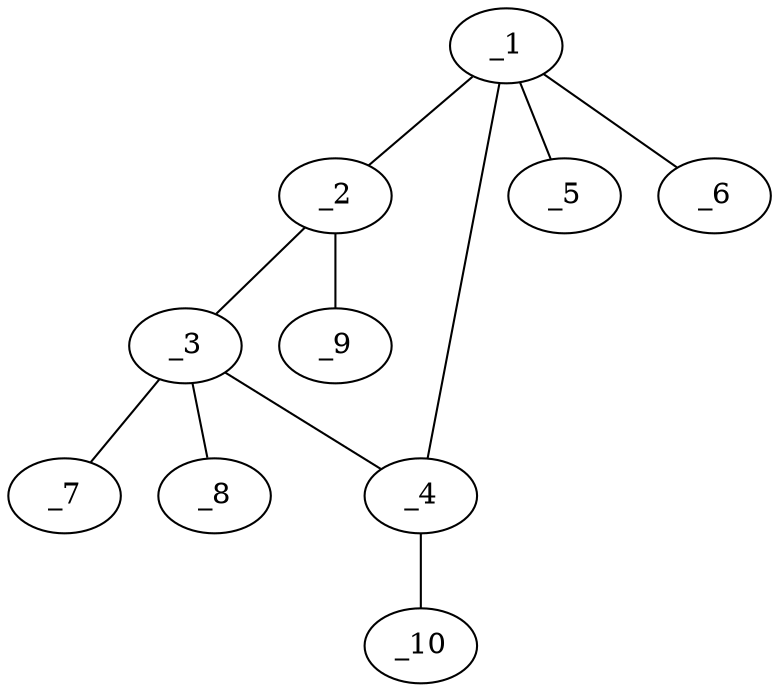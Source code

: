 graph molid650981 {
	_1	 [charge=0,
		chem=1,
		symbol="C  ",
		x="4.1213",
		y=0];
	_2	 [charge=0,
		chem=1,
		symbol="C  ",
		x="3.4142",
		y="-0.7071"];
	_1 -- _2	 [valence=1];
	_4	 [charge=0,
		chem=1,
		symbol="C  ",
		x="3.4142",
		y="0.7071"];
	_1 -- _4	 [valence=1];
	_5	 [charge=0,
		chem=1,
		symbol="C  ",
		x="4.8284",
		y="-0.7071"];
	_1 -- _5	 [valence=1];
	_6	 [charge=0,
		chem=1,
		symbol="C  ",
		x="4.8284",
		y="0.7071"];
	_1 -- _6	 [valence=1];
	_3	 [charge=0,
		chem=1,
		symbol="C  ",
		x="2.7071",
		y=0];
	_2 -- _3	 [valence=1];
	_9	 [charge=0,
		chem=5,
		symbol="S  ",
		x="3.4142",
		y="-1.7071"];
	_2 -- _9	 [valence=2];
	_3 -- _4	 [valence=1];
	_7	 [charge=0,
		chem=1,
		symbol="C  ",
		x=2,
		y="-0.7071"];
	_3 -- _7	 [valence=1];
	_8	 [charge=0,
		chem=1,
		symbol="C  ",
		x=2,
		y="0.7071"];
	_3 -- _8	 [valence=1];
	_10	 [charge=0,
		chem=2,
		symbol="O  ",
		x="3.4142",
		y="1.7071"];
	_4 -- _10	 [valence=2];
}
